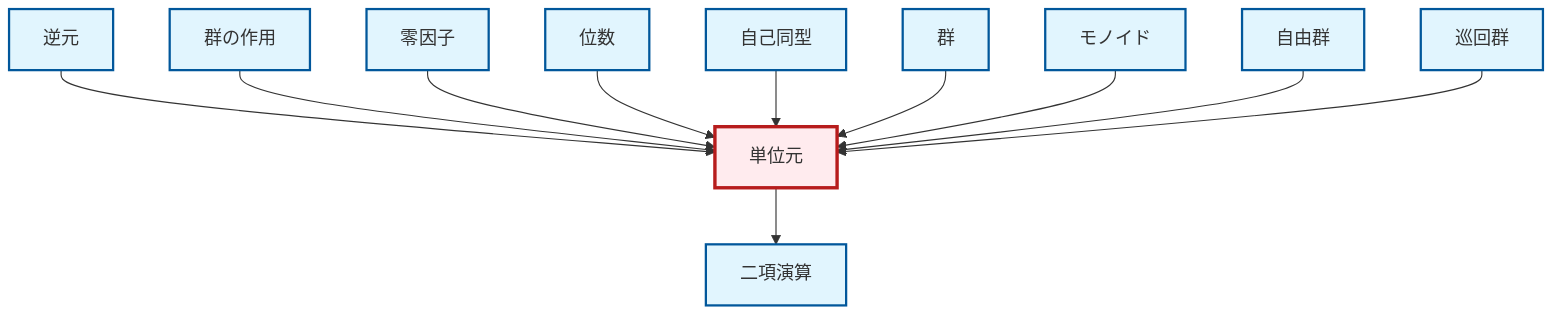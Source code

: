 graph TD
    classDef definition fill:#e1f5fe,stroke:#01579b,stroke-width:2px
    classDef theorem fill:#f3e5f5,stroke:#4a148c,stroke-width:2px
    classDef axiom fill:#fff3e0,stroke:#e65100,stroke-width:2px
    classDef example fill:#e8f5e9,stroke:#1b5e20,stroke-width:2px
    classDef current fill:#ffebee,stroke:#b71c1c,stroke-width:3px
    def-group["群"]:::definition
    def-zero-divisor["零因子"]:::definition
    def-cyclic-group["巡回群"]:::definition
    def-free-group["自由群"]:::definition
    def-group-action["群の作用"]:::definition
    def-monoid["モノイド"]:::definition
    def-order["位数"]:::definition
    def-inverse-element["逆元"]:::definition
    def-automorphism["自己同型"]:::definition
    def-binary-operation["二項演算"]:::definition
    def-identity-element["単位元"]:::definition
    def-inverse-element --> def-identity-element
    def-group-action --> def-identity-element
    def-zero-divisor --> def-identity-element
    def-order --> def-identity-element
    def-automorphism --> def-identity-element
    def-group --> def-identity-element
    def-identity-element --> def-binary-operation
    def-monoid --> def-identity-element
    def-free-group --> def-identity-element
    def-cyclic-group --> def-identity-element
    class def-identity-element current